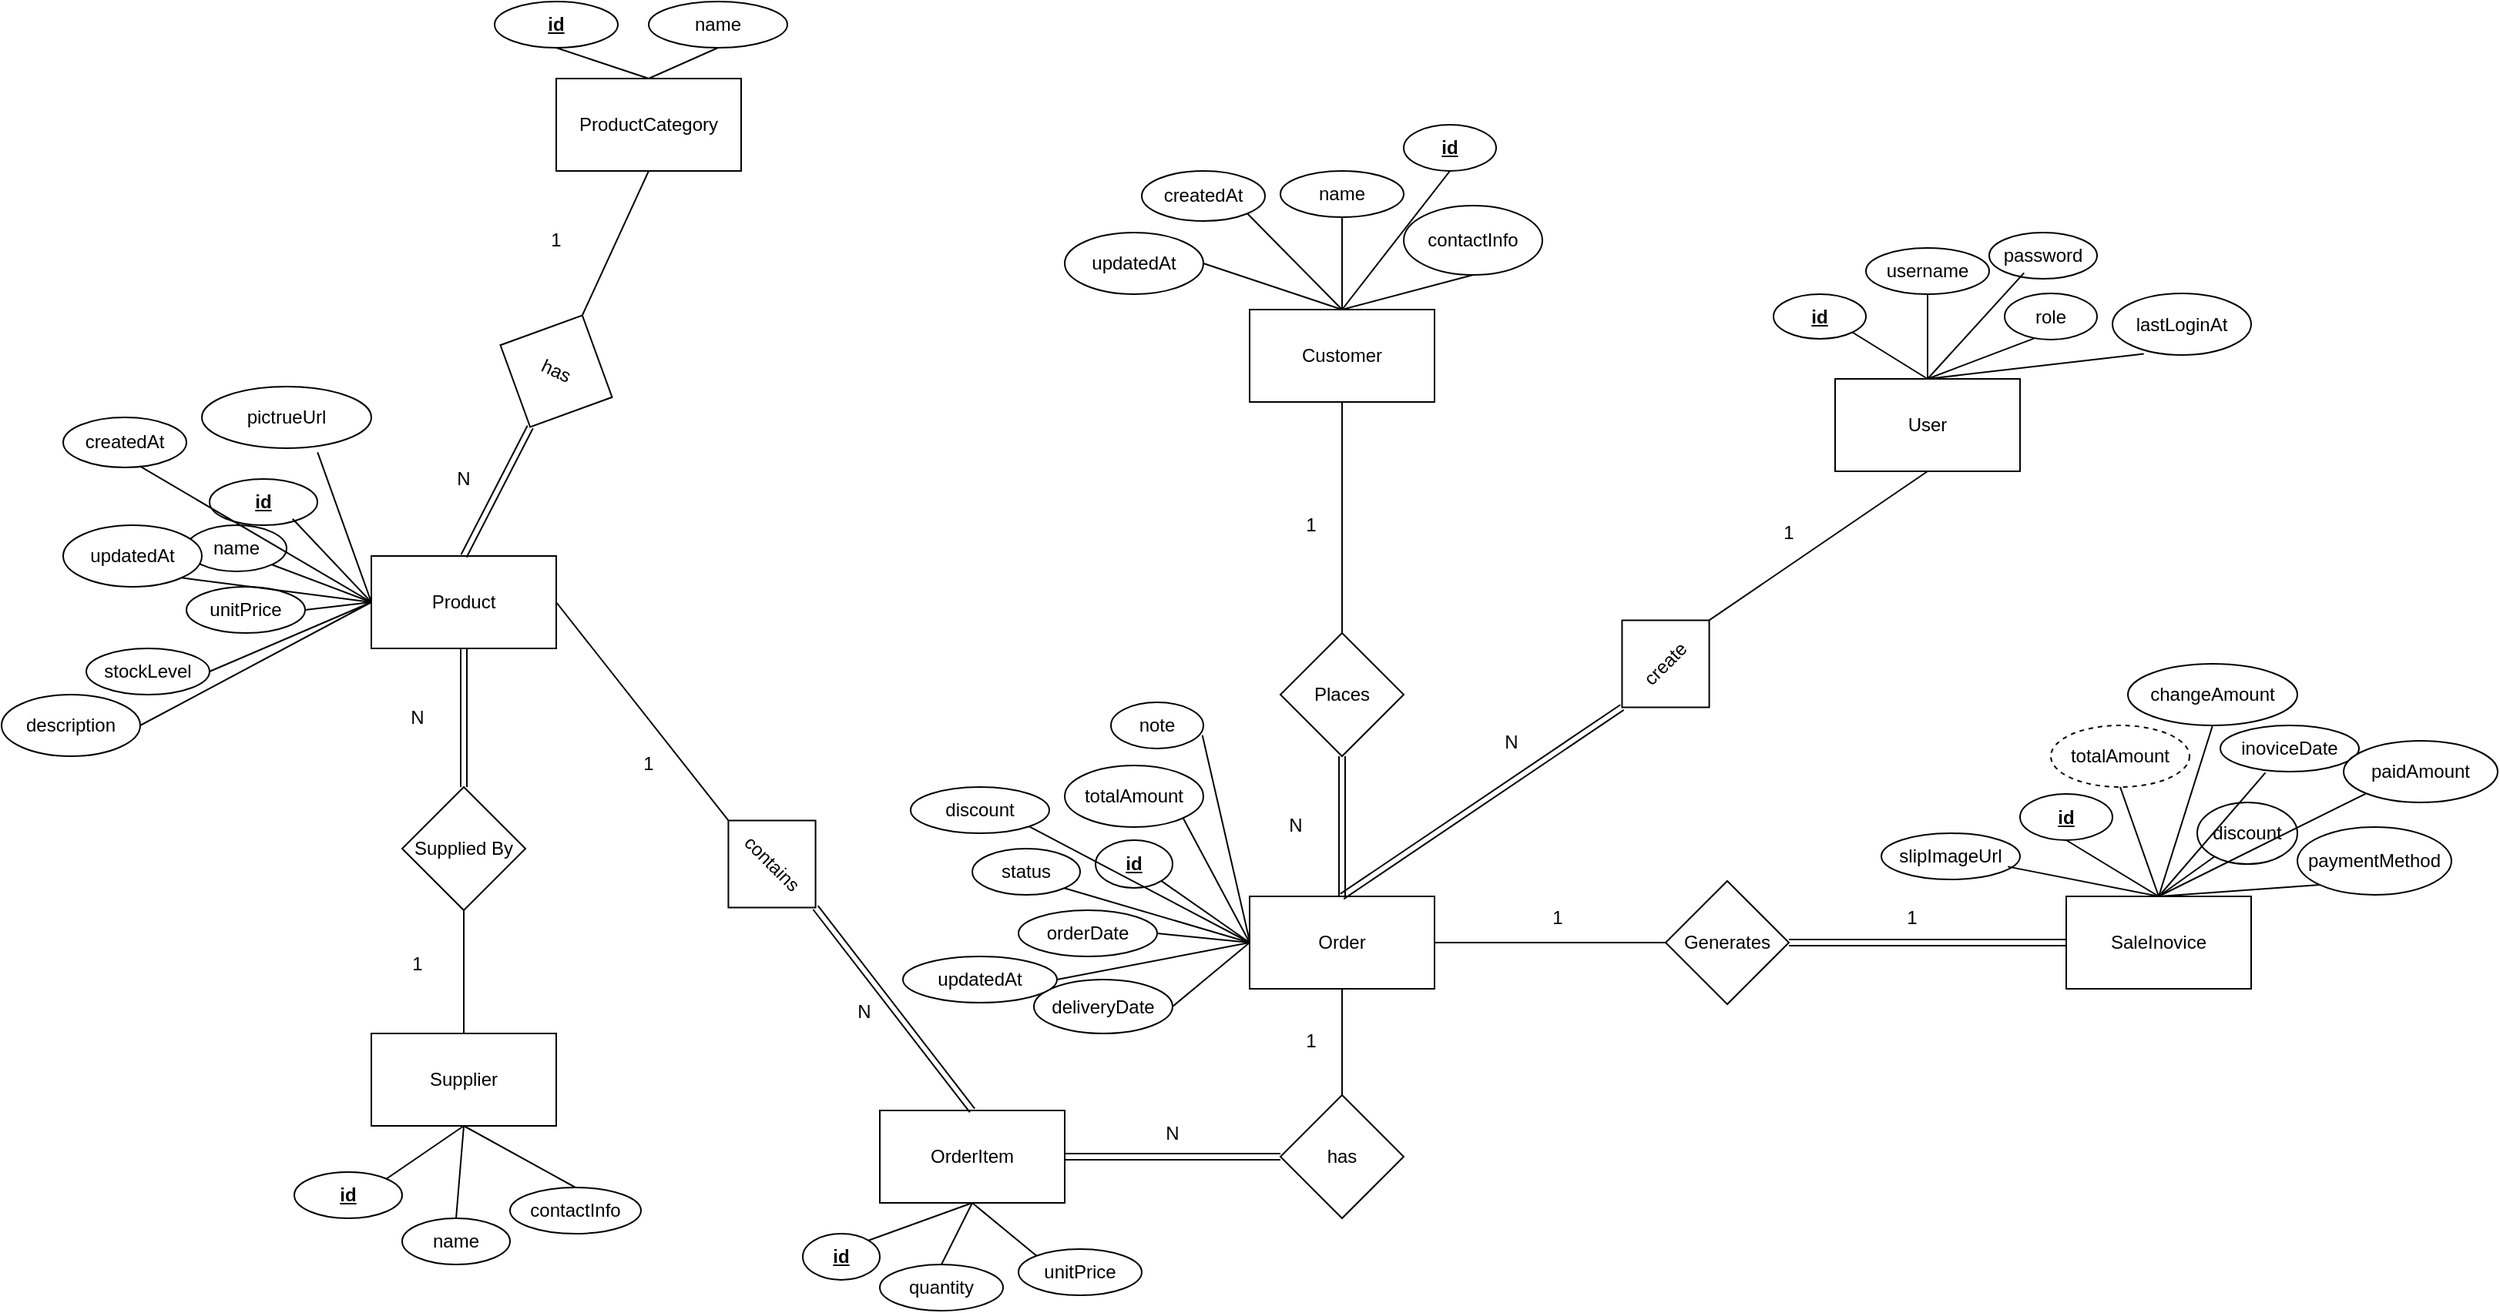 <mxfile>
    <diagram id="i5YA57JeWS-5jJCg8eKy" name="Page-1">
        <mxGraphModel dx="1327" dy="697" grid="1" gridSize="10" guides="1" tooltips="1" connect="1" arrows="1" fold="1" page="1" pageScale="1" pageWidth="850" pageHeight="1100" math="0" shadow="0">
            <root>
                <mxCell id="0"/>
                <mxCell id="1" parent="0"/>
                <mxCell id="2" value="ProductCategory" style="rounded=0;whiteSpace=wrap;html=1;" parent="1" vertex="1">
                    <mxGeometry x="360" y="200" width="120" height="60" as="geometry"/>
                </mxCell>
                <mxCell id="3" value="Product" style="rounded=0;whiteSpace=wrap;html=1;" parent="1" vertex="1">
                    <mxGeometry x="240" y="510" width="120" height="60" as="geometry"/>
                </mxCell>
                <mxCell id="4" value="Supplier" style="rounded=0;whiteSpace=wrap;html=1;" parent="1" vertex="1">
                    <mxGeometry x="240" y="820" width="120" height="60" as="geometry"/>
                </mxCell>
                <mxCell id="5" value="Order" style="rounded=0;whiteSpace=wrap;html=1;" parent="1" vertex="1">
                    <mxGeometry x="810" y="731" width="120" height="60" as="geometry"/>
                </mxCell>
                <mxCell id="6" value="Customer" style="rounded=0;whiteSpace=wrap;html=1;" parent="1" vertex="1">
                    <mxGeometry x="810" y="350" width="120" height="60" as="geometry"/>
                </mxCell>
                <mxCell id="7" value="SaleInovice" style="rounded=0;whiteSpace=wrap;html=1;" parent="1" vertex="1">
                    <mxGeometry x="1340" y="731" width="120" height="60" as="geometry"/>
                </mxCell>
                <mxCell id="8" value="OrderItem" style="rounded=0;whiteSpace=wrap;html=1;" parent="1" vertex="1">
                    <mxGeometry x="570" y="870" width="120" height="60" as="geometry"/>
                </mxCell>
                <mxCell id="9" value="&lt;u&gt;&lt;b&gt;id&lt;/b&gt;&lt;/u&gt;" style="ellipse;whiteSpace=wrap;html=1;" parent="1" vertex="1">
                    <mxGeometry x="320" y="150" width="80" height="30" as="geometry"/>
                </mxCell>
                <mxCell id="10" value="name" style="ellipse;whiteSpace=wrap;html=1;" parent="1" vertex="1">
                    <mxGeometry x="420" y="150" width="90" height="30" as="geometry"/>
                </mxCell>
                <mxCell id="11" value="" style="endArrow=none;html=1;entryX=0.5;entryY=1;entryDx=0;entryDy=0;exitX=0.5;exitY=0;exitDx=0;exitDy=0;" parent="1" source="2" target="9" edge="1">
                    <mxGeometry width="50" height="50" relative="1" as="geometry">
                        <mxPoint x="230" y="230" as="sourcePoint"/>
                        <mxPoint x="280" y="180" as="targetPoint"/>
                    </mxGeometry>
                </mxCell>
                <mxCell id="12" value="" style="endArrow=none;html=1;entryX=0.5;entryY=1;entryDx=0;entryDy=0;exitX=0.5;exitY=0;exitDx=0;exitDy=0;" parent="1" source="2" target="10" edge="1">
                    <mxGeometry width="50" height="50" relative="1" as="geometry">
                        <mxPoint x="300" y="230" as="sourcePoint"/>
                        <mxPoint x="520" y="160" as="targetPoint"/>
                    </mxGeometry>
                </mxCell>
                <mxCell id="13" value="has" style="rhombus;whiteSpace=wrap;html=1;rotation=25;" parent="1" vertex="1">
                    <mxGeometry x="320" y="350" width="80" height="80" as="geometry"/>
                </mxCell>
                <mxCell id="14" value="" style="endArrow=none;html=1;entryX=0.5;entryY=1;entryDx=0;entryDy=0;exitX=0.5;exitY=0;exitDx=0;exitDy=0;" parent="1" source="13" target="2" edge="1">
                    <mxGeometry width="50" height="50" relative="1" as="geometry">
                        <mxPoint x="180" y="410" as="sourcePoint"/>
                        <mxPoint x="230" y="360" as="targetPoint"/>
                    </mxGeometry>
                </mxCell>
                <mxCell id="16" value="1" style="text;html=1;align=center;verticalAlign=middle;whiteSpace=wrap;rounded=0;" parent="1" vertex="1">
                    <mxGeometry x="330" y="290" width="60" height="30" as="geometry"/>
                </mxCell>
                <mxCell id="17" value="N" style="text;html=1;align=center;verticalAlign=middle;whiteSpace=wrap;rounded=0;" parent="1" vertex="1">
                    <mxGeometry x="270" y="445" width="60" height="30" as="geometry"/>
                </mxCell>
                <mxCell id="18" value="&lt;u&gt;&lt;b&gt;id&lt;/b&gt;&lt;/u&gt;" style="ellipse;whiteSpace=wrap;html=1;" parent="1" vertex="1">
                    <mxGeometry x="135" y="460" width="70" height="30" as="geometry"/>
                </mxCell>
                <mxCell id="19" value="name" style="ellipse;whiteSpace=wrap;html=1;" parent="1" vertex="1">
                    <mxGeometry x="120" y="490" width="65" height="30" as="geometry"/>
                </mxCell>
                <mxCell id="20" value="unitPrice" style="ellipse;whiteSpace=wrap;html=1;" parent="1" vertex="1">
                    <mxGeometry x="120" y="530" width="77" height="30" as="geometry"/>
                </mxCell>
                <mxCell id="21" value="stockLevel" style="ellipse;whiteSpace=wrap;html=1;" parent="1" vertex="1">
                    <mxGeometry x="55" y="570" width="80" height="30" as="geometry"/>
                </mxCell>
                <mxCell id="22" value="description" style="ellipse;whiteSpace=wrap;html=1;" parent="1" vertex="1">
                    <mxGeometry y="600" width="90" height="40" as="geometry"/>
                </mxCell>
                <mxCell id="23" value="" style="endArrow=none;html=1;entryX=0;entryY=0.5;entryDx=0;entryDy=0;exitX=0.77;exitY=0.862;exitDx=0;exitDy=0;exitPerimeter=0;" parent="1" source="18" target="3" edge="1">
                    <mxGeometry width="50" height="50" relative="1" as="geometry">
                        <mxPoint x="160" y="710" as="sourcePoint"/>
                        <mxPoint x="210" y="660" as="targetPoint"/>
                    </mxGeometry>
                </mxCell>
                <mxCell id="24" value="" style="endArrow=none;html=1;entryX=0;entryY=0.5;entryDx=0;entryDy=0;exitX=1;exitY=1;exitDx=0;exitDy=0;" parent="1" source="19" target="3" edge="1">
                    <mxGeometry width="50" height="50" relative="1" as="geometry">
                        <mxPoint x="220" y="700" as="sourcePoint"/>
                        <mxPoint x="270" y="650" as="targetPoint"/>
                    </mxGeometry>
                </mxCell>
                <mxCell id="25" value="" style="endArrow=none;html=1;entryX=0;entryY=0.5;entryDx=0;entryDy=0;exitX=1;exitY=0.5;exitDx=0;exitDy=0;" parent="1" source="20" target="3" edge="1">
                    <mxGeometry width="50" height="50" relative="1" as="geometry">
                        <mxPoint x="200" y="740" as="sourcePoint"/>
                        <mxPoint x="250" y="690" as="targetPoint"/>
                    </mxGeometry>
                </mxCell>
                <mxCell id="26" value="" style="endArrow=none;html=1;entryX=0;entryY=0.5;entryDx=0;entryDy=0;exitX=1;exitY=0.5;exitDx=0;exitDy=0;" parent="1" source="21" target="3" edge="1">
                    <mxGeometry width="50" height="50" relative="1" as="geometry">
                        <mxPoint x="190" y="740" as="sourcePoint"/>
                        <mxPoint x="240" y="690" as="targetPoint"/>
                    </mxGeometry>
                </mxCell>
                <mxCell id="27" value="" style="endArrow=none;html=1;entryX=0;entryY=0.5;entryDx=0;entryDy=0;exitX=1;exitY=0.5;exitDx=0;exitDy=0;" parent="1" source="22" target="3" edge="1">
                    <mxGeometry width="50" height="50" relative="1" as="geometry">
                        <mxPoint x="200" y="710" as="sourcePoint"/>
                        <mxPoint x="250" y="660" as="targetPoint"/>
                    </mxGeometry>
                </mxCell>
                <mxCell id="28" value="&lt;b&gt;&lt;u&gt;id&lt;/u&gt;&lt;/b&gt;" style="ellipse;whiteSpace=wrap;html=1;" parent="1" vertex="1">
                    <mxGeometry x="190" y="910" width="70" height="30" as="geometry"/>
                </mxCell>
                <mxCell id="29" value="" style="endArrow=none;html=1;entryX=0.5;entryY=1;entryDx=0;entryDy=0;exitX=1;exitY=0;exitDx=0;exitDy=0;" parent="1" source="28" target="4" edge="1">
                    <mxGeometry width="50" height="50" relative="1" as="geometry">
                        <mxPoint x="240" y="970" as="sourcePoint"/>
                        <mxPoint x="290" y="920" as="targetPoint"/>
                    </mxGeometry>
                </mxCell>
                <mxCell id="30" value="name" style="ellipse;whiteSpace=wrap;html=1;" parent="1" vertex="1">
                    <mxGeometry x="260" y="940" width="70" height="30" as="geometry"/>
                </mxCell>
                <mxCell id="31" value="" style="endArrow=none;html=1;entryX=0.5;entryY=1;entryDx=0;entryDy=0;exitX=0.5;exitY=0;exitDx=0;exitDy=0;" parent="1" source="30" target="4" edge="1">
                    <mxGeometry width="50" height="50" relative="1" as="geometry">
                        <mxPoint x="300" y="990" as="sourcePoint"/>
                        <mxPoint x="350" y="940" as="targetPoint"/>
                    </mxGeometry>
                </mxCell>
                <mxCell id="32" value="contactInfo" style="ellipse;whiteSpace=wrap;html=1;" parent="1" vertex="1">
                    <mxGeometry x="330" y="920" width="85" height="30" as="geometry"/>
                </mxCell>
                <mxCell id="33" value="" style="endArrow=none;html=1;exitX=0.5;exitY=0;exitDx=0;exitDy=0;entryX=0.5;entryY=1;entryDx=0;entryDy=0;" parent="1" source="32" target="4" edge="1">
                    <mxGeometry width="50" height="50" relative="1" as="geometry">
                        <mxPoint x="430" y="880" as="sourcePoint"/>
                        <mxPoint x="480" y="830" as="targetPoint"/>
                    </mxGeometry>
                </mxCell>
                <mxCell id="35" value="Supplied By" style="rhombus;whiteSpace=wrap;html=1;" parent="1" vertex="1">
                    <mxGeometry x="260" y="660" width="80" height="80" as="geometry"/>
                </mxCell>
                <mxCell id="37" value="" style="endArrow=none;html=1;entryX=0.5;entryY=1;entryDx=0;entryDy=0;exitX=0.5;exitY=0;exitDx=0;exitDy=0;" parent="1" source="4" target="35" edge="1">
                    <mxGeometry width="50" height="50" relative="1" as="geometry">
                        <mxPoint x="80" y="850" as="sourcePoint"/>
                        <mxPoint x="130" y="800" as="targetPoint"/>
                    </mxGeometry>
                </mxCell>
                <mxCell id="43" value="&lt;u&gt;&lt;b&gt;id&lt;/b&gt;&lt;/u&gt;" style="ellipse;whiteSpace=wrap;html=1;" parent="1" vertex="1">
                    <mxGeometry x="910" y="230" width="60" height="30" as="geometry"/>
                </mxCell>
                <mxCell id="44" value="" style="endArrow=none;html=1;entryX=0.5;entryY=1;entryDx=0;entryDy=0;exitX=0.5;exitY=0;exitDx=0;exitDy=0;" parent="1" source="6" target="43" edge="1">
                    <mxGeometry width="50" height="50" relative="1" as="geometry">
                        <mxPoint x="680" y="340" as="sourcePoint"/>
                        <mxPoint x="730" y="290" as="targetPoint"/>
                    </mxGeometry>
                </mxCell>
                <mxCell id="45" value="name" style="ellipse;whiteSpace=wrap;html=1;" parent="1" vertex="1">
                    <mxGeometry x="830" y="260" width="80" height="30" as="geometry"/>
                </mxCell>
                <mxCell id="46" value="" style="endArrow=none;html=1;entryX=0.5;entryY=1;entryDx=0;entryDy=0;exitX=0.5;exitY=0;exitDx=0;exitDy=0;" parent="1" source="6" target="45" edge="1">
                    <mxGeometry width="50" height="50" relative="1" as="geometry">
                        <mxPoint x="660" y="370" as="sourcePoint"/>
                        <mxPoint x="710" y="320" as="targetPoint"/>
                    </mxGeometry>
                </mxCell>
                <mxCell id="47" value="contactInfo" style="ellipse;whiteSpace=wrap;html=1;" parent="1" vertex="1">
                    <mxGeometry x="910" y="282.5" width="90" height="45" as="geometry"/>
                </mxCell>
                <mxCell id="48" value="" style="endArrow=none;html=1;entryX=0.5;entryY=1;entryDx=0;entryDy=0;exitX=0.5;exitY=0;exitDx=0;exitDy=0;" parent="1" source="6" target="47" edge="1">
                    <mxGeometry width="50" height="50" relative="1" as="geometry">
                        <mxPoint x="560" y="340" as="sourcePoint"/>
                        <mxPoint x="610" y="290" as="targetPoint"/>
                    </mxGeometry>
                </mxCell>
                <mxCell id="49" value="" style="shape=link;html=1;exitX=0.5;exitY=1;exitDx=0;exitDy=0;entryX=0.5;entryY=0;entryDx=0;entryDy=0;" parent="1" source="13" target="3" edge="1">
                    <mxGeometry width="100" relative="1" as="geometry">
                        <mxPoint x="480" y="390" as="sourcePoint"/>
                        <mxPoint x="580" y="390" as="targetPoint"/>
                    </mxGeometry>
                </mxCell>
                <mxCell id="50" value="" style="shape=link;html=1;exitX=0.5;exitY=1;exitDx=0;exitDy=0;entryX=0.5;entryY=0;entryDx=0;entryDy=0;" parent="1" source="3" target="35" edge="1">
                    <mxGeometry width="100" relative="1" as="geometry">
                        <mxPoint x="430" y="650" as="sourcePoint"/>
                        <mxPoint x="530" y="650" as="targetPoint"/>
                    </mxGeometry>
                </mxCell>
                <mxCell id="51" value="1" style="text;html=1;align=center;verticalAlign=middle;whiteSpace=wrap;rounded=0;" parent="1" vertex="1">
                    <mxGeometry x="240" y="760" width="60" height="30" as="geometry"/>
                </mxCell>
                <mxCell id="52" value="N" style="text;html=1;align=center;verticalAlign=middle;whiteSpace=wrap;rounded=0;" parent="1" vertex="1">
                    <mxGeometry x="240" y="600" width="60" height="30" as="geometry"/>
                </mxCell>
                <mxCell id="53" value="Places" style="rhombus;whiteSpace=wrap;html=1;rotation=0;" parent="1" vertex="1">
                    <mxGeometry x="830" y="560" width="80" height="80" as="geometry"/>
                </mxCell>
                <mxCell id="54" value="" style="endArrow=none;html=1;entryX=0.5;entryY=1;entryDx=0;entryDy=0;exitX=0.5;exitY=0;exitDx=0;exitDy=0;" parent="1" source="53" target="6" edge="1">
                    <mxGeometry width="50" height="50" relative="1" as="geometry">
                        <mxPoint x="570" y="660" as="sourcePoint"/>
                        <mxPoint x="620" y="610" as="targetPoint"/>
                    </mxGeometry>
                </mxCell>
                <mxCell id="56" value="1" style="text;html=1;align=center;verticalAlign=middle;whiteSpace=wrap;rounded=0;" parent="1" vertex="1">
                    <mxGeometry x="820" y="475" width="60" height="30" as="geometry"/>
                </mxCell>
                <mxCell id="57" value="N" style="text;html=1;align=center;verticalAlign=middle;whiteSpace=wrap;rounded=0;" parent="1" vertex="1">
                    <mxGeometry x="810" y="670" width="60" height="30" as="geometry"/>
                </mxCell>
                <mxCell id="58" value="contains" style="rhombus;whiteSpace=wrap;html=1;rotation=45;" parent="1" vertex="1">
                    <mxGeometry x="460" y="670" width="80" height="80" as="geometry"/>
                </mxCell>
                <mxCell id="61" value="" style="endArrow=none;html=1;entryX=0;entryY=0.5;entryDx=0;entryDy=0;exitX=1;exitY=0.5;exitDx=0;exitDy=0;" parent="1" source="3" target="58" edge="1">
                    <mxGeometry width="50" height="50" relative="1" as="geometry">
                        <mxPoint x="370" y="660" as="sourcePoint"/>
                        <mxPoint x="420" y="610" as="targetPoint"/>
                    </mxGeometry>
                </mxCell>
                <mxCell id="62" value="1" style="text;html=1;align=center;verticalAlign=middle;whiteSpace=wrap;rounded=0;" parent="1" vertex="1">
                    <mxGeometry x="390" y="630" width="60" height="30" as="geometry"/>
                </mxCell>
                <mxCell id="63" value="has" style="rhombus;whiteSpace=wrap;html=1;" parent="1" vertex="1">
                    <mxGeometry x="830" y="860" width="80" height="80" as="geometry"/>
                </mxCell>
                <mxCell id="64" value="" style="endArrow=none;html=1;entryX=0.5;entryY=1;entryDx=0;entryDy=0;" parent="1" source="63" target="5" edge="1">
                    <mxGeometry width="50" height="50" relative="1" as="geometry">
                        <mxPoint x="650" y="850" as="sourcePoint"/>
                        <mxPoint x="700" y="800" as="targetPoint"/>
                    </mxGeometry>
                </mxCell>
                <mxCell id="66" value="" style="shape=link;html=1;entryX=0;entryY=0.5;entryDx=0;entryDy=0;exitX=1;exitY=0.5;exitDx=0;exitDy=0;" parent="1" source="8" target="63" edge="1">
                    <mxGeometry width="100" relative="1" as="geometry">
                        <mxPoint x="650" y="800" as="sourcePoint"/>
                        <mxPoint x="750" y="800" as="targetPoint"/>
                    </mxGeometry>
                </mxCell>
                <mxCell id="67" value="1" style="text;html=1;align=center;verticalAlign=middle;whiteSpace=wrap;rounded=0;" parent="1" vertex="1">
                    <mxGeometry x="820" y="810" width="60" height="30" as="geometry"/>
                </mxCell>
                <mxCell id="68" value="N" style="text;html=1;align=center;verticalAlign=middle;whiteSpace=wrap;rounded=0;" parent="1" vertex="1">
                    <mxGeometry x="730" y="870" width="60" height="30" as="geometry"/>
                </mxCell>
                <mxCell id="71" value="N" style="text;html=1;align=center;verticalAlign=middle;whiteSpace=wrap;rounded=0;" parent="1" vertex="1">
                    <mxGeometry x="530" y="791" width="60" height="30" as="geometry"/>
                </mxCell>
                <mxCell id="73" value="Generates" style="rhombus;whiteSpace=wrap;html=1;" parent="1" vertex="1">
                    <mxGeometry x="1080" y="721" width="80" height="80" as="geometry"/>
                </mxCell>
                <mxCell id="74" value="" style="endArrow=none;html=1;entryX=0;entryY=0.5;entryDx=0;entryDy=0;exitX=1;exitY=0.5;exitDx=0;exitDy=0;" parent="1" source="5" target="73" edge="1">
                    <mxGeometry width="50" height="50" relative="1" as="geometry">
                        <mxPoint x="950" y="890" as="sourcePoint"/>
                        <mxPoint x="1000" y="840" as="targetPoint"/>
                    </mxGeometry>
                </mxCell>
                <mxCell id="76" value="1" style="text;html=1;align=center;verticalAlign=middle;whiteSpace=wrap;rounded=0;" parent="1" vertex="1">
                    <mxGeometry x="980" y="730" width="60" height="30" as="geometry"/>
                </mxCell>
                <mxCell id="77" value="1" style="text;html=1;align=center;verticalAlign=middle;whiteSpace=wrap;rounded=0;" parent="1" vertex="1">
                    <mxGeometry x="1210" y="730" width="60" height="30" as="geometry"/>
                </mxCell>
                <mxCell id="78" value="" style="shape=link;html=1;exitX=1;exitY=0.5;exitDx=0;exitDy=0;entryX=0.5;entryY=0;entryDx=0;entryDy=0;" parent="1" source="58" target="8" edge="1">
                    <mxGeometry width="100" relative="1" as="geometry">
                        <mxPoint x="620" y="750" as="sourcePoint"/>
                        <mxPoint x="720" y="750" as="targetPoint"/>
                    </mxGeometry>
                </mxCell>
                <mxCell id="79" value="" style="shape=link;html=1;entryX=0;entryY=0.5;entryDx=0;entryDy=0;" parent="1" source="73" target="7" edge="1">
                    <mxGeometry width="100" relative="1" as="geometry">
                        <mxPoint x="1120" y="800" as="sourcePoint"/>
                        <mxPoint x="1220" y="800" as="targetPoint"/>
                    </mxGeometry>
                </mxCell>
                <mxCell id="80" value="" style="shape=link;html=1;entryX=0.5;entryY=1;entryDx=0;entryDy=0;" parent="1" source="5" target="53" edge="1">
                    <mxGeometry width="100" relative="1" as="geometry">
                        <mxPoint x="590" y="640" as="sourcePoint"/>
                        <mxPoint x="690" y="640" as="targetPoint"/>
                    </mxGeometry>
                </mxCell>
                <mxCell id="81" value="quantity" style="ellipse;whiteSpace=wrap;html=1;" parent="1" vertex="1">
                    <mxGeometry x="570" y="970" width="80" height="30" as="geometry"/>
                </mxCell>
                <mxCell id="82" value="unitPrice" style="ellipse;whiteSpace=wrap;html=1;" parent="1" vertex="1">
                    <mxGeometry x="660" y="960" width="80" height="30" as="geometry"/>
                </mxCell>
                <mxCell id="83" value="&lt;u&gt;&lt;b&gt;id&lt;/b&gt;&lt;/u&gt;" style="ellipse;whiteSpace=wrap;html=1;" parent="1" vertex="1">
                    <mxGeometry x="520" y="950" width="50" height="30" as="geometry"/>
                </mxCell>
                <mxCell id="85" value="" style="endArrow=none;html=1;entryX=0.5;entryY=1;entryDx=0;entryDy=0;exitX=1;exitY=0;exitDx=0;exitDy=0;" parent="1" source="83" target="8" edge="1">
                    <mxGeometry width="50" height="50" relative="1" as="geometry">
                        <mxPoint x="410" y="1050" as="sourcePoint"/>
                        <mxPoint x="460" y="1000" as="targetPoint"/>
                    </mxGeometry>
                </mxCell>
                <mxCell id="86" value="" style="endArrow=none;html=1;entryX=0.5;entryY=1;entryDx=0;entryDy=0;exitX=0.5;exitY=0;exitDx=0;exitDy=0;" parent="1" source="81" target="8" edge="1">
                    <mxGeometry width="50" height="50" relative="1" as="geometry">
                        <mxPoint x="450" y="1040" as="sourcePoint"/>
                        <mxPoint x="500" y="990" as="targetPoint"/>
                    </mxGeometry>
                </mxCell>
                <mxCell id="87" value="" style="endArrow=none;html=1;entryX=0.5;entryY=1;entryDx=0;entryDy=0;exitX=0;exitY=0;exitDx=0;exitDy=0;" parent="1" source="82" target="8" edge="1">
                    <mxGeometry width="50" height="50" relative="1" as="geometry">
                        <mxPoint x="330" y="1070" as="sourcePoint"/>
                        <mxPoint x="380" y="1020" as="targetPoint"/>
                    </mxGeometry>
                </mxCell>
                <mxCell id="89" value="&lt;u&gt;&lt;b&gt;id&lt;/b&gt;&lt;/u&gt;" style="ellipse;whiteSpace=wrap;html=1;" parent="1" vertex="1">
                    <mxGeometry x="710" y="694.5" width="50" height="31" as="geometry"/>
                </mxCell>
                <mxCell id="90" value="" style="endArrow=none;html=1;entryX=0;entryY=0.5;entryDx=0;entryDy=0;exitX=1;exitY=1;exitDx=0;exitDy=0;" parent="1" source="89" target="5" edge="1">
                    <mxGeometry width="50" height="50" relative="1" as="geometry">
                        <mxPoint x="660" y="820" as="sourcePoint"/>
                        <mxPoint x="710" y="770" as="targetPoint"/>
                    </mxGeometry>
                </mxCell>
                <mxCell id="92" value="discount" style="ellipse;whiteSpace=wrap;html=1;" parent="1" vertex="1">
                    <mxGeometry x="1425" y="670" width="65" height="40" as="geometry"/>
                </mxCell>
                <mxCell id="93" value="totalAmount" style="ellipse;whiteSpace=wrap;html=1;strokeColor=default;fontFamily=Helvetica;fontSize=12;fontColor=default;fillColor=default;dashed=1" parent="1" vertex="1">
                    <mxGeometry x="1330" y="620" width="90" height="40" as="geometry"/>
                </mxCell>
                <mxCell id="94" value="orderDate" style="ellipse;whiteSpace=wrap;html=1;" parent="1" vertex="1">
                    <mxGeometry x="660" y="740" width="90" height="30" as="geometry"/>
                </mxCell>
                <mxCell id="95" value="deliveryDate" style="ellipse;whiteSpace=wrap;html=1;" parent="1" vertex="1">
                    <mxGeometry x="670" y="785" width="90" height="35" as="geometry"/>
                </mxCell>
                <mxCell id="96" value="" style="endArrow=none;html=1;entryX=0;entryY=0.5;entryDx=0;entryDy=0;exitX=1;exitY=0.5;exitDx=0;exitDy=0;" parent="1" source="94" target="5" edge="1">
                    <mxGeometry width="50" height="50" relative="1" as="geometry">
                        <mxPoint x="630" y="830" as="sourcePoint"/>
                        <mxPoint x="680" y="780" as="targetPoint"/>
                    </mxGeometry>
                </mxCell>
                <mxCell id="97" value="" style="endArrow=none;html=1;entryX=0;entryY=0.5;entryDx=0;entryDy=0;exitX=1;exitY=0.5;exitDx=0;exitDy=0;" parent="1" source="95" target="5" edge="1">
                    <mxGeometry width="50" height="50" relative="1" as="geometry">
                        <mxPoint x="780" y="880" as="sourcePoint"/>
                        <mxPoint x="830" y="830" as="targetPoint"/>
                    </mxGeometry>
                </mxCell>
                <mxCell id="99" value="&lt;b&gt;&lt;u&gt;id&lt;/u&gt;&lt;/b&gt;" style="ellipse;whiteSpace=wrap;html=1;" parent="1" vertex="1">
                    <mxGeometry x="1310" y="664.5" width="60" height="30" as="geometry"/>
                </mxCell>
                <mxCell id="100" value="" style="endArrow=none;html=1;entryX=0.5;entryY=0;entryDx=0;entryDy=0;exitX=0.5;exitY=1;exitDx=0;exitDy=0;" parent="1" source="99" target="7" edge="1">
                    <mxGeometry width="50" height="50" relative="1" as="geometry">
                        <mxPoint x="1260" y="870" as="sourcePoint"/>
                        <mxPoint x="1310" y="820" as="targetPoint"/>
                    </mxGeometry>
                </mxCell>
                <mxCell id="101" value="inoviceDate" style="ellipse;whiteSpace=wrap;html=1;" parent="1" vertex="1">
                    <mxGeometry x="1440" y="620" width="90" height="30" as="geometry"/>
                </mxCell>
                <mxCell id="102" value="paidAmount" style="ellipse;whiteSpace=wrap;html=1;" parent="1" vertex="1">
                    <mxGeometry x="1520" y="630" width="100" height="40" as="geometry"/>
                </mxCell>
                <mxCell id="103" value="changeAmount" style="ellipse;whiteSpace=wrap;html=1;" parent="1" vertex="1">
                    <mxGeometry x="1380" y="580" width="110" height="40" as="geometry"/>
                </mxCell>
                <mxCell id="104" value="paymentMethod" style="ellipse;whiteSpace=wrap;html=1;" parent="1" vertex="1">
                    <mxGeometry x="1490" y="686" width="100" height="44" as="geometry"/>
                </mxCell>
                <mxCell id="105" value="" style="endArrow=none;html=1;entryX=0.5;entryY=1;entryDx=0;entryDy=0;exitX=0.5;exitY=0;exitDx=0;exitDy=0;" parent="1" source="7" target="93" edge="1">
                    <mxGeometry width="50" height="50" relative="1" as="geometry">
                        <mxPoint x="1440" y="720" as="sourcePoint"/>
                        <mxPoint x="1490" y="670" as="targetPoint"/>
                    </mxGeometry>
                </mxCell>
                <mxCell id="106" value="" style="endArrow=none;html=1;entryX=0.5;entryY=1;entryDx=0;entryDy=0;exitX=0.5;exitY=0;exitDx=0;exitDy=0;" parent="1" source="7" target="103" edge="1">
                    <mxGeometry width="50" height="50" relative="1" as="geometry">
                        <mxPoint x="1480" y="720" as="sourcePoint"/>
                        <mxPoint x="1530" y="670" as="targetPoint"/>
                    </mxGeometry>
                </mxCell>
                <mxCell id="107" value="" style="endArrow=none;html=1;entryX=0;entryY=1;entryDx=0;entryDy=0;exitX=0.5;exitY=0;exitDx=0;exitDy=0;" parent="1" source="7" target="104" edge="1">
                    <mxGeometry width="50" height="50" relative="1" as="geometry">
                        <mxPoint x="1480" y="870" as="sourcePoint"/>
                        <mxPoint x="1530" y="820" as="targetPoint"/>
                    </mxGeometry>
                </mxCell>
                <mxCell id="108" value="" style="endArrow=none;html=1;exitX=0.5;exitY=0;exitDx=0;exitDy=0;" parent="1" source="7" target="92" edge="1">
                    <mxGeometry width="50" height="50" relative="1" as="geometry">
                        <mxPoint x="1130" y="640" as="sourcePoint"/>
                        <mxPoint x="1510" y="620" as="targetPoint"/>
                    </mxGeometry>
                </mxCell>
                <mxCell id="109" value="" style="endArrow=none;html=1;entryX=0;entryY=1;entryDx=0;entryDy=0;exitX=0.5;exitY=0;exitDx=0;exitDy=0;" parent="1" source="7" target="102" edge="1">
                    <mxGeometry width="50" height="50" relative="1" as="geometry">
                        <mxPoint x="1130" y="660" as="sourcePoint"/>
                        <mxPoint x="1180" y="610" as="targetPoint"/>
                    </mxGeometry>
                </mxCell>
                <mxCell id="110" value="" style="endArrow=none;html=1;entryX=0.325;entryY=1.024;entryDx=0;entryDy=0;entryPerimeter=0;exitX=0.5;exitY=0;exitDx=0;exitDy=0;" parent="1" source="7" target="101" edge="1">
                    <mxGeometry width="50" height="50" relative="1" as="geometry">
                        <mxPoint x="1210" y="630" as="sourcePoint"/>
                        <mxPoint x="1260" y="580" as="targetPoint"/>
                    </mxGeometry>
                </mxCell>
                <mxCell id="111" value="status" style="ellipse;whiteSpace=wrap;html=1;" parent="1" vertex="1">
                    <mxGeometry x="630" y="700" width="70" height="30" as="geometry"/>
                </mxCell>
                <mxCell id="112" value="" style="endArrow=none;html=1;exitX=0;exitY=0.5;exitDx=0;exitDy=0;entryX=1;entryY=1;entryDx=0;entryDy=0;" parent="1" source="5" target="111" edge="1">
                    <mxGeometry width="50" height="50" relative="1" as="geometry">
                        <mxPoint x="580" y="760" as="sourcePoint"/>
                        <mxPoint x="630" y="710" as="targetPoint"/>
                    </mxGeometry>
                </mxCell>
                <mxCell id="113" value="totalAmount" style="ellipse;whiteSpace=wrap;html=1;" parent="1" vertex="1">
                    <mxGeometry x="690" y="646" width="90" height="40" as="geometry"/>
                </mxCell>
                <mxCell id="114" value="discount" style="ellipse;whiteSpace=wrap;html=1;" parent="1" vertex="1">
                    <mxGeometry x="590" y="660" width="90" height="30" as="geometry"/>
                </mxCell>
                <mxCell id="115" value="" style="endArrow=none;html=1;exitX=0;exitY=0.5;exitDx=0;exitDy=0;entryX=1;entryY=1;entryDx=0;entryDy=0;" parent="1" source="5" target="113" edge="1">
                    <mxGeometry width="50" height="50" relative="1" as="geometry">
                        <mxPoint x="690" y="640" as="sourcePoint"/>
                        <mxPoint x="740" y="590" as="targetPoint"/>
                    </mxGeometry>
                </mxCell>
                <mxCell id="116" value="" style="endArrow=none;html=1;exitX=0;exitY=0.5;exitDx=0;exitDy=0;entryX=1;entryY=1;entryDx=0;entryDy=0;" parent="1" source="5" target="114" edge="1">
                    <mxGeometry width="50" height="50" relative="1" as="geometry">
                        <mxPoint x="630" y="790" as="sourcePoint"/>
                        <mxPoint x="680" y="740" as="targetPoint"/>
                    </mxGeometry>
                </mxCell>
                <mxCell id="117" value="createdAt" style="ellipse;whiteSpace=wrap;html=1;" parent="1" vertex="1">
                    <mxGeometry x="740" y="260" width="80" height="32.5" as="geometry"/>
                </mxCell>
                <mxCell id="118" value="" style="endArrow=none;html=1;exitX=0.5;exitY=0;exitDx=0;exitDy=0;entryX=1;entryY=1;entryDx=0;entryDy=0;" parent="1" source="6" target="117" edge="1">
                    <mxGeometry width="50" height="50" relative="1" as="geometry">
                        <mxPoint x="650" y="410" as="sourcePoint"/>
                        <mxPoint x="700" y="360" as="targetPoint"/>
                    </mxGeometry>
                </mxCell>
                <mxCell id="119" value="updatedAt" style="ellipse;whiteSpace=wrap;html=1;" parent="1" vertex="1">
                    <mxGeometry x="690" y="300" width="90" height="40" as="geometry"/>
                </mxCell>
                <mxCell id="120" value="" style="endArrow=none;html=1;entryX=0.5;entryY=0;entryDx=0;entryDy=0;exitX=1;exitY=0.5;exitDx=0;exitDy=0;" parent="1" source="119" target="6" edge="1">
                    <mxGeometry width="50" height="50" relative="1" as="geometry">
                        <mxPoint x="720" y="420" as="sourcePoint"/>
                        <mxPoint x="770" y="370" as="targetPoint"/>
                    </mxGeometry>
                </mxCell>
                <mxCell id="122" value="createdAt" style="ellipse;whiteSpace=wrap;html=1;" parent="1" vertex="1">
                    <mxGeometry x="40" y="420" width="80" height="32.5" as="geometry"/>
                </mxCell>
                <mxCell id="123" value="updatedAt" style="ellipse;whiteSpace=wrap;html=1;" parent="1" vertex="1">
                    <mxGeometry x="40" y="490" width="90" height="40" as="geometry"/>
                </mxCell>
                <mxCell id="125" value="" style="endArrow=none;html=1;exitX=0;exitY=0.5;exitDx=0;exitDy=0;entryX=1;entryY=1;entryDx=0;entryDy=0;" parent="1" source="3" target="123" edge="1">
                    <mxGeometry width="50" height="50" relative="1" as="geometry">
                        <mxPoint x="-20" y="500" as="sourcePoint"/>
                        <mxPoint x="30" y="450" as="targetPoint"/>
                    </mxGeometry>
                </mxCell>
                <mxCell id="126" value="" style="endArrow=none;html=1;exitX=0;exitY=0.5;exitDx=0;exitDy=0;entryX=0.62;entryY=0.972;entryDx=0;entryDy=0;entryPerimeter=0;" parent="1" source="3" target="122" edge="1">
                    <mxGeometry width="50" height="50" relative="1" as="geometry">
                        <mxPoint x="60" y="440" as="sourcePoint"/>
                        <mxPoint x="110" y="390" as="targetPoint"/>
                    </mxGeometry>
                </mxCell>
                <mxCell id="127" value="updatedAt" style="ellipse;whiteSpace=wrap;html=1;" parent="1" vertex="1">
                    <mxGeometry x="585" y="770" width="100" height="30" as="geometry"/>
                </mxCell>
                <mxCell id="128" value="" style="endArrow=none;html=1;exitX=0;exitY=0.5;exitDx=0;exitDy=0;entryX=1;entryY=0.5;entryDx=0;entryDy=0;" parent="1" source="5" target="127" edge="1">
                    <mxGeometry width="50" height="50" relative="1" as="geometry">
                        <mxPoint x="560" y="670" as="sourcePoint"/>
                        <mxPoint x="610" y="620" as="targetPoint"/>
                    </mxGeometry>
                </mxCell>
                <mxCell id="129" value="note" style="ellipse;whiteSpace=wrap;html=1;" parent="1" vertex="1">
                    <mxGeometry x="720" y="605" width="60" height="30" as="geometry"/>
                </mxCell>
                <mxCell id="130" value="" style="endArrow=none;html=1;exitX=0.989;exitY=0.711;exitDx=0;exitDy=0;exitPerimeter=0;" parent="1" source="129" edge="1">
                    <mxGeometry width="50" height="50" relative="1" as="geometry">
                        <mxPoint x="680" y="620" as="sourcePoint"/>
                        <mxPoint x="810" y="760" as="targetPoint"/>
                    </mxGeometry>
                </mxCell>
                <mxCell id="131" value="pictrueUrl" style="ellipse;whiteSpace=wrap;html=1;" parent="1" vertex="1">
                    <mxGeometry x="130" y="400" width="110" height="40" as="geometry"/>
                </mxCell>
                <mxCell id="132" value="" style="endArrow=none;html=1;exitX=0;exitY=0.5;exitDx=0;exitDy=0;entryX=0.683;entryY=1.068;entryDx=0;entryDy=0;entryPerimeter=0;" parent="1" source="3" target="131" edge="1">
                    <mxGeometry width="50" height="50" relative="1" as="geometry">
                        <mxPoint x="210" y="440" as="sourcePoint"/>
                        <mxPoint x="260" y="390" as="targetPoint"/>
                    </mxGeometry>
                </mxCell>
                <mxCell id="133" value="slipImageUrl" style="ellipse;whiteSpace=wrap;html=1;" parent="1" vertex="1">
                    <mxGeometry x="1220" y="690" width="90" height="30" as="geometry"/>
                </mxCell>
                <mxCell id="134" value="" style="endArrow=none;html=1;exitX=0.5;exitY=0;exitDx=0;exitDy=0;entryX=0.912;entryY=0.723;entryDx=0;entryDy=0;entryPerimeter=0;" parent="1" source="7" target="133" edge="1">
                    <mxGeometry width="50" height="50" relative="1" as="geometry">
                        <mxPoint x="1140" y="700" as="sourcePoint"/>
                        <mxPoint x="1190" y="650" as="targetPoint"/>
                    </mxGeometry>
                </mxCell>
                <mxCell id="135" value="User" style="rounded=0;whiteSpace=wrap;html=1;" parent="1" vertex="1">
                    <mxGeometry x="1190" y="395" width="120" height="60" as="geometry"/>
                </mxCell>
                <mxCell id="136" value="&lt;b&gt;&lt;u&gt;id&lt;/u&gt;&lt;/b&gt;" style="ellipse;whiteSpace=wrap;html=1;" parent="1" vertex="1">
                    <mxGeometry x="1150" y="340" width="60" height="29" as="geometry"/>
                </mxCell>
                <mxCell id="137" value="" style="endArrow=none;html=1;exitX=0.5;exitY=0;exitDx=0;exitDy=0;entryX=1;entryY=1;entryDx=0;entryDy=0;" parent="1" source="135" target="136" edge="1">
                    <mxGeometry width="50" height="50" relative="1" as="geometry">
                        <mxPoint x="1230" y="370" as="sourcePoint"/>
                        <mxPoint x="1280" y="320" as="targetPoint"/>
                    </mxGeometry>
                </mxCell>
                <mxCell id="138" value="username" style="ellipse;whiteSpace=wrap;html=1;" parent="1" vertex="1">
                    <mxGeometry x="1210" y="310" width="80" height="30" as="geometry"/>
                </mxCell>
                <mxCell id="139" value="" style="endArrow=none;html=1;exitX=0.5;exitY=0;exitDx=0;exitDy=0;entryX=0.5;entryY=1;entryDx=0;entryDy=0;" parent="1" source="135" target="138" edge="1">
                    <mxGeometry width="50" height="50" relative="1" as="geometry">
                        <mxPoint x="1310" y="360" as="sourcePoint"/>
                        <mxPoint x="1300" y="310" as="targetPoint"/>
                    </mxGeometry>
                </mxCell>
                <mxCell id="140" value="password" style="ellipse;whiteSpace=wrap;html=1;" parent="1" vertex="1">
                    <mxGeometry x="1290" y="300" width="70" height="30" as="geometry"/>
                </mxCell>
                <mxCell id="141" value="" style="endArrow=none;html=1;exitX=0.5;exitY=0;exitDx=0;exitDy=0;entryX=0.323;entryY=0.872;entryDx=0;entryDy=0;entryPerimeter=0;" parent="1" source="135" target="140" edge="1">
                    <mxGeometry width="50" height="50" relative="1" as="geometry">
                        <mxPoint x="1350" y="460" as="sourcePoint"/>
                        <mxPoint x="1400" y="410" as="targetPoint"/>
                    </mxGeometry>
                </mxCell>
                <mxCell id="142" value="role" style="ellipse;whiteSpace=wrap;html=1;" parent="1" vertex="1">
                    <mxGeometry x="1300" y="339.5" width="60" height="30" as="geometry"/>
                </mxCell>
                <mxCell id="143" value="" style="endArrow=none;html=1;exitX=0.5;exitY=0;exitDx=0;exitDy=0;entryX=0.315;entryY=0.976;entryDx=0;entryDy=0;entryPerimeter=0;" parent="1" source="135" target="142" edge="1">
                    <mxGeometry width="50" height="50" relative="1" as="geometry">
                        <mxPoint x="1390" y="450" as="sourcePoint"/>
                        <mxPoint x="1440" y="400" as="targetPoint"/>
                    </mxGeometry>
                </mxCell>
                <mxCell id="144" value="" style="endArrow=none;html=1;exitX=0.5;exitY=0;exitDx=0;exitDy=0;entryX=0.226;entryY=0.982;entryDx=0;entryDy=0;entryPerimeter=0;" parent="1" source="135" target="145" edge="1">
                    <mxGeometry width="50" height="50" relative="1" as="geometry">
                        <mxPoint x="1470" y="400" as="sourcePoint"/>
                        <mxPoint x="1520" y="350" as="targetPoint"/>
                    </mxGeometry>
                </mxCell>
                <mxCell id="145" value="lastLoginAt" style="ellipse;whiteSpace=wrap;html=1;" parent="1" vertex="1">
                    <mxGeometry x="1370" y="339.5" width="90" height="40" as="geometry"/>
                </mxCell>
                <mxCell id="146" value="create" style="rhombus;whiteSpace=wrap;html=1;rotation=-45;" vertex="1" parent="1">
                    <mxGeometry x="1040" y="540" width="80" height="80" as="geometry"/>
                </mxCell>
                <mxCell id="148" value="" style="endArrow=none;html=1;entryX=0.5;entryY=1;entryDx=0;entryDy=0;exitX=1;exitY=0.5;exitDx=0;exitDy=0;" edge="1" parent="1" source="146" target="135">
                    <mxGeometry width="50" height="50" relative="1" as="geometry">
                        <mxPoint x="1030" y="500" as="sourcePoint"/>
                        <mxPoint x="1080" y="450" as="targetPoint"/>
                    </mxGeometry>
                </mxCell>
                <mxCell id="149" value="" style="shape=link;html=1;exitX=0.5;exitY=0;exitDx=0;exitDy=0;entryX=0;entryY=0.5;entryDx=0;entryDy=0;" edge="1" parent="1" source="5" target="146">
                    <mxGeometry width="100" relative="1" as="geometry">
                        <mxPoint x="1010" y="610" as="sourcePoint"/>
                        <mxPoint x="1110" y="610" as="targetPoint"/>
                    </mxGeometry>
                </mxCell>
                <mxCell id="150" value="1" style="text;html=1;align=center;verticalAlign=middle;whiteSpace=wrap;rounded=0;" vertex="1" parent="1">
                    <mxGeometry x="1130" y="480" width="60" height="30" as="geometry"/>
                </mxCell>
                <mxCell id="151" value="N" style="text;html=1;align=center;verticalAlign=middle;whiteSpace=wrap;rounded=0;" vertex="1" parent="1">
                    <mxGeometry x="950" y="616" width="60" height="30" as="geometry"/>
                </mxCell>
            </root>
        </mxGraphModel>
    </diagram>
</mxfile>